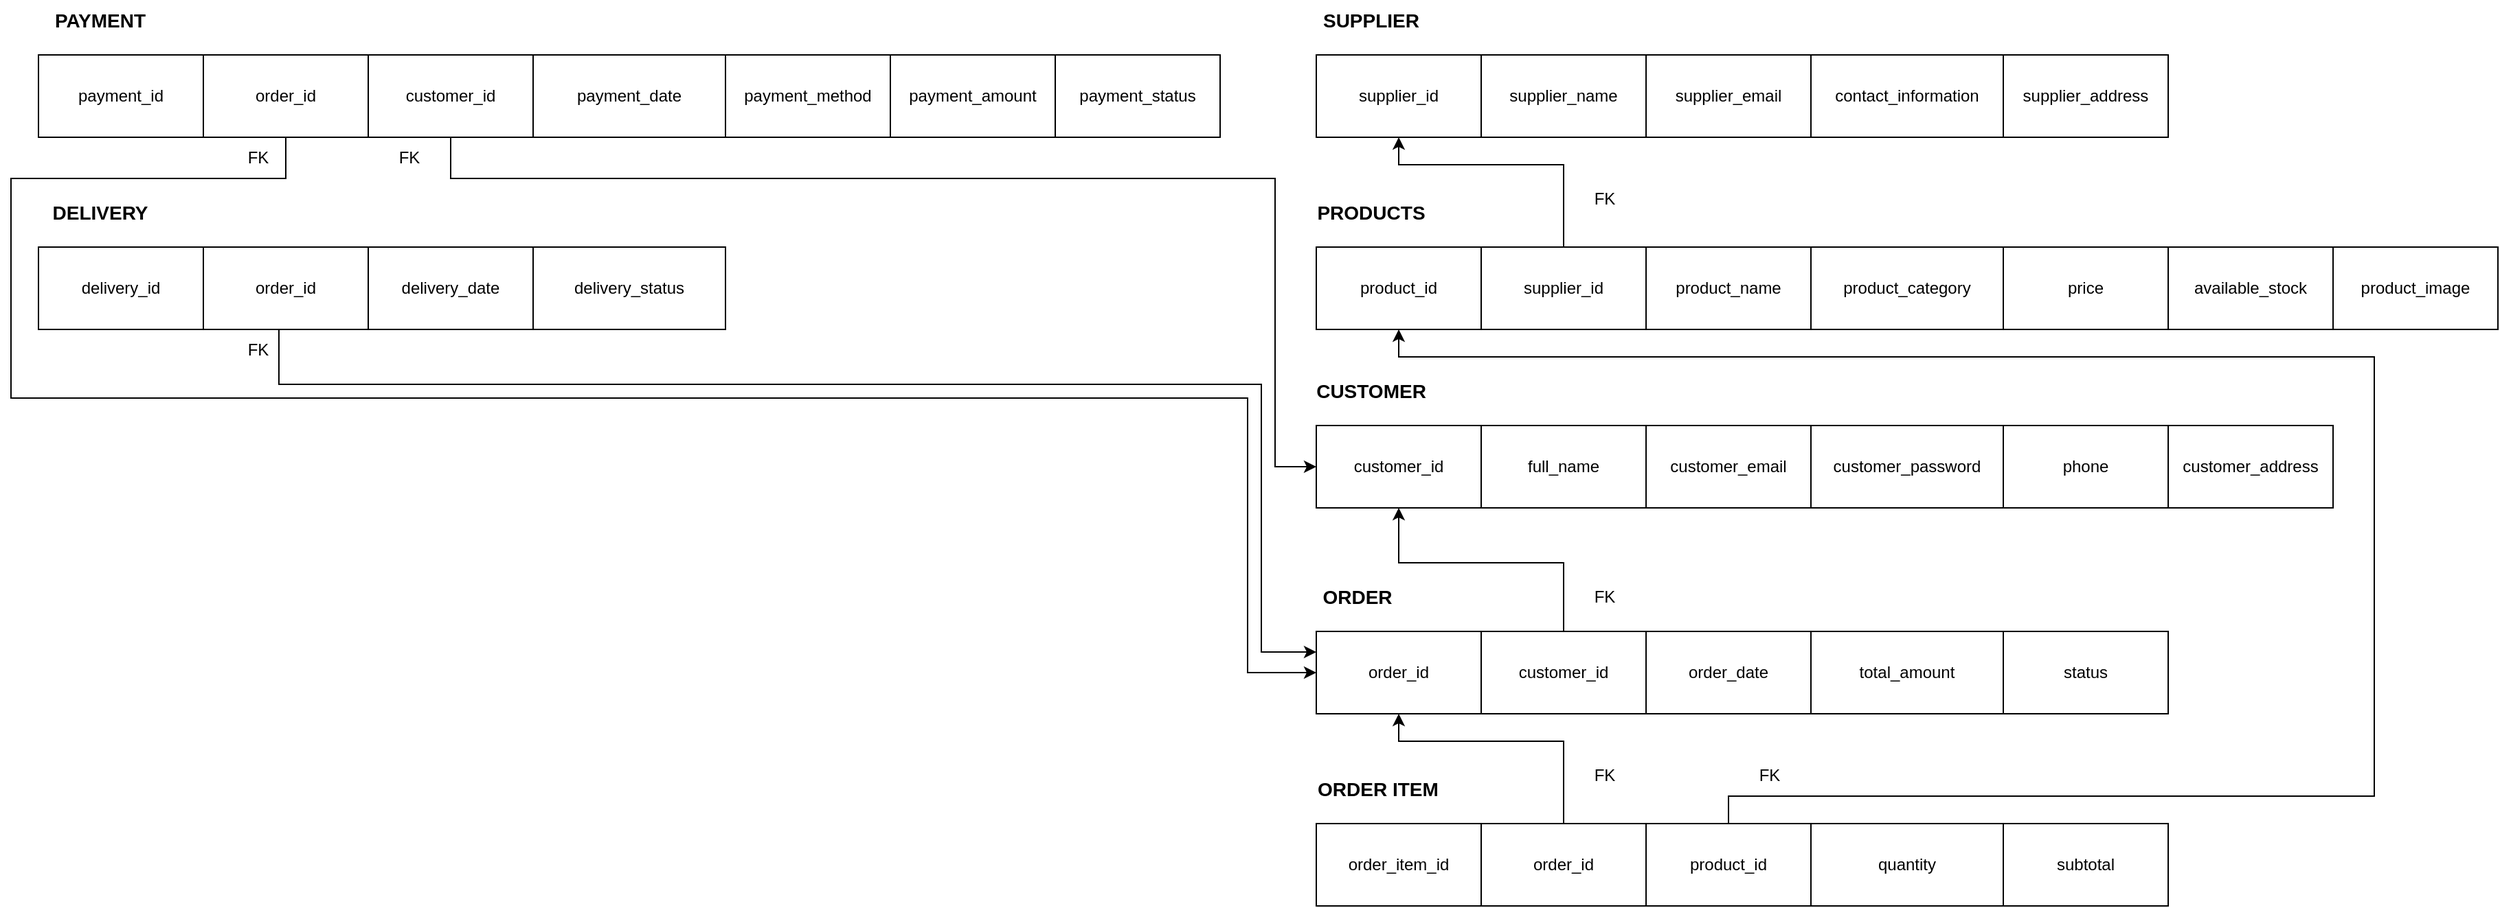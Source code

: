 <mxfile version="26.1.3">
  <diagram name="Page-1" id="3mt6ZtAHsn90npYY3fpc">
    <mxGraphModel dx="5256" dy="1098" grid="1" gridSize="10" guides="1" tooltips="1" connect="1" arrows="1" fold="1" page="1" pageScale="1" pageWidth="3300" pageHeight="4681" math="0" shadow="0">
      <root>
        <mxCell id="0" />
        <mxCell id="1" parent="0" />
        <mxCell id="9RJf3UfJ7IM10yMbAAB7-1" value="supplier_address" style="rounded=0;whiteSpace=wrap;html=1;" vertex="1" parent="1">
          <mxGeometry x="740" y="280" width="120" height="60" as="geometry" />
        </mxCell>
        <mxCell id="9RJf3UfJ7IM10yMbAAB7-2" value="contact_information" style="rounded=0;whiteSpace=wrap;html=1;" vertex="1" parent="1">
          <mxGeometry x="600" y="280" width="140" height="60" as="geometry" />
        </mxCell>
        <mxCell id="9RJf3UfJ7IM10yMbAAB7-3" value="supplier_email" style="rounded=0;whiteSpace=wrap;html=1;" vertex="1" parent="1">
          <mxGeometry x="480" y="280" width="120" height="60" as="geometry" />
        </mxCell>
        <mxCell id="9RJf3UfJ7IM10yMbAAB7-4" value="supplier_id" style="rounded=0;whiteSpace=wrap;html=1;" vertex="1" parent="1">
          <mxGeometry x="240" y="280" width="120" height="60" as="geometry" />
        </mxCell>
        <mxCell id="9RJf3UfJ7IM10yMbAAB7-5" value="supplier_name" style="rounded=0;whiteSpace=wrap;html=1;" vertex="1" parent="1">
          <mxGeometry x="360" y="280" width="120" height="60" as="geometry" />
        </mxCell>
        <mxCell id="9RJf3UfJ7IM10yMbAAB7-6" value="&lt;b&gt;SUPPLIER&lt;/b&gt;" style="text;html=1;align=center;verticalAlign=middle;whiteSpace=wrap;rounded=0;fontSize=14;" vertex="1" parent="1">
          <mxGeometry x="240" y="240" width="80" height="30" as="geometry" />
        </mxCell>
        <mxCell id="9RJf3UfJ7IM10yMbAAB7-7" value="price" style="rounded=0;whiteSpace=wrap;html=1;" vertex="1" parent="1">
          <mxGeometry x="740" y="420" width="120" height="60" as="geometry" />
        </mxCell>
        <mxCell id="9RJf3UfJ7IM10yMbAAB7-8" value="product_category" style="rounded=0;whiteSpace=wrap;html=1;" vertex="1" parent="1">
          <mxGeometry x="600" y="420" width="140" height="60" as="geometry" />
        </mxCell>
        <mxCell id="9RJf3UfJ7IM10yMbAAB7-9" value="product_name" style="rounded=0;whiteSpace=wrap;html=1;" vertex="1" parent="1">
          <mxGeometry x="480" y="420" width="120" height="60" as="geometry" />
        </mxCell>
        <mxCell id="9RJf3UfJ7IM10yMbAAB7-10" value="product_id" style="rounded=0;whiteSpace=wrap;html=1;" vertex="1" parent="1">
          <mxGeometry x="240" y="420" width="120" height="60" as="geometry" />
        </mxCell>
        <mxCell id="9RJf3UfJ7IM10yMbAAB7-11" value="supplier_id" style="rounded=0;whiteSpace=wrap;html=1;" vertex="1" parent="1">
          <mxGeometry x="360" y="420" width="120" height="60" as="geometry" />
        </mxCell>
        <mxCell id="9RJf3UfJ7IM10yMbAAB7-12" value="&lt;b&gt;PRODUCTS&lt;/b&gt;" style="text;html=1;align=center;verticalAlign=middle;whiteSpace=wrap;rounded=0;fontSize=14;" vertex="1" parent="1">
          <mxGeometry x="240" y="380" width="80" height="30" as="geometry" />
        </mxCell>
        <mxCell id="9RJf3UfJ7IM10yMbAAB7-13" value="available_stock" style="rounded=0;whiteSpace=wrap;html=1;" vertex="1" parent="1">
          <mxGeometry x="860" y="420" width="120" height="60" as="geometry" />
        </mxCell>
        <mxCell id="9RJf3UfJ7IM10yMbAAB7-14" value="" style="endArrow=classic;html=1;rounded=0;exitX=0.5;exitY=0;exitDx=0;exitDy=0;entryX=0.5;entryY=1;entryDx=0;entryDy=0;edgeStyle=orthogonalEdgeStyle;" edge="1" parent="1" source="9RJf3UfJ7IM10yMbAAB7-11" target="9RJf3UfJ7IM10yMbAAB7-4">
          <mxGeometry width="50" height="50" relative="1" as="geometry">
            <mxPoint x="540" y="390" as="sourcePoint" />
            <mxPoint x="590" y="340" as="targetPoint" />
            <Array as="points">
              <mxPoint x="420" y="360" />
              <mxPoint x="300" y="360" />
            </Array>
          </mxGeometry>
        </mxCell>
        <mxCell id="9RJf3UfJ7IM10yMbAAB7-16" value="FK" style="text;html=1;align=center;verticalAlign=middle;whiteSpace=wrap;rounded=0;" vertex="1" parent="1">
          <mxGeometry x="420" y="370" width="60" height="30" as="geometry" />
        </mxCell>
        <mxCell id="9RJf3UfJ7IM10yMbAAB7-17" value="product_image" style="rounded=0;whiteSpace=wrap;html=1;" vertex="1" parent="1">
          <mxGeometry x="980" y="420" width="120" height="60" as="geometry" />
        </mxCell>
        <mxCell id="9RJf3UfJ7IM10yMbAAB7-18" value="phone" style="rounded=0;whiteSpace=wrap;html=1;" vertex="1" parent="1">
          <mxGeometry x="740" y="550" width="120" height="60" as="geometry" />
        </mxCell>
        <mxCell id="9RJf3UfJ7IM10yMbAAB7-19" value="customer_password" style="rounded=0;whiteSpace=wrap;html=1;" vertex="1" parent="1">
          <mxGeometry x="600" y="550" width="140" height="60" as="geometry" />
        </mxCell>
        <mxCell id="9RJf3UfJ7IM10yMbAAB7-20" value="customer_email" style="rounded=0;whiteSpace=wrap;html=1;" vertex="1" parent="1">
          <mxGeometry x="480" y="550" width="120" height="60" as="geometry" />
        </mxCell>
        <mxCell id="9RJf3UfJ7IM10yMbAAB7-21" value="customer_id" style="rounded=0;whiteSpace=wrap;html=1;" vertex="1" parent="1">
          <mxGeometry x="240" y="550" width="120" height="60" as="geometry" />
        </mxCell>
        <mxCell id="9RJf3UfJ7IM10yMbAAB7-22" value="full_name" style="rounded=0;whiteSpace=wrap;html=1;" vertex="1" parent="1">
          <mxGeometry x="360" y="550" width="120" height="60" as="geometry" />
        </mxCell>
        <mxCell id="9RJf3UfJ7IM10yMbAAB7-23" value="&lt;b&gt;CUSTOMER&lt;/b&gt;" style="text;html=1;align=center;verticalAlign=middle;whiteSpace=wrap;rounded=0;fontSize=14;" vertex="1" parent="1">
          <mxGeometry x="240" y="510" width="80" height="30" as="geometry" />
        </mxCell>
        <mxCell id="9RJf3UfJ7IM10yMbAAB7-24" value="customer_address" style="rounded=0;whiteSpace=wrap;html=1;" vertex="1" parent="1">
          <mxGeometry x="860" y="550" width="120" height="60" as="geometry" />
        </mxCell>
        <mxCell id="9RJf3UfJ7IM10yMbAAB7-26" value="status" style="rounded=0;whiteSpace=wrap;html=1;" vertex="1" parent="1">
          <mxGeometry x="740" y="700" width="120" height="60" as="geometry" />
        </mxCell>
        <mxCell id="9RJf3UfJ7IM10yMbAAB7-27" value="total_amount" style="rounded=0;whiteSpace=wrap;html=1;" vertex="1" parent="1">
          <mxGeometry x="600" y="700" width="140" height="60" as="geometry" />
        </mxCell>
        <mxCell id="9RJf3UfJ7IM10yMbAAB7-28" value="order_date" style="rounded=0;whiteSpace=wrap;html=1;" vertex="1" parent="1">
          <mxGeometry x="480" y="700" width="120" height="60" as="geometry" />
        </mxCell>
        <mxCell id="9RJf3UfJ7IM10yMbAAB7-29" value="order_id" style="rounded=0;whiteSpace=wrap;html=1;" vertex="1" parent="1">
          <mxGeometry x="240" y="700" width="120" height="60" as="geometry" />
        </mxCell>
        <mxCell id="9RJf3UfJ7IM10yMbAAB7-30" value="customer_id" style="rounded=0;whiteSpace=wrap;html=1;" vertex="1" parent="1">
          <mxGeometry x="360" y="700" width="120" height="60" as="geometry" />
        </mxCell>
        <mxCell id="9RJf3UfJ7IM10yMbAAB7-31" value="&lt;b&gt;ORDER&lt;/b&gt;" style="text;html=1;align=center;verticalAlign=middle;whiteSpace=wrap;rounded=0;fontSize=14;" vertex="1" parent="1">
          <mxGeometry x="230" y="660" width="80" height="30" as="geometry" />
        </mxCell>
        <mxCell id="9RJf3UfJ7IM10yMbAAB7-33" value="" style="endArrow=classic;html=1;rounded=0;exitX=0.5;exitY=0;exitDx=0;exitDy=0;entryX=0.5;entryY=1;entryDx=0;entryDy=0;edgeStyle=orthogonalEdgeStyle;" edge="1" parent="1" source="9RJf3UfJ7IM10yMbAAB7-30">
          <mxGeometry width="50" height="50" relative="1" as="geometry">
            <mxPoint x="420" y="690" as="sourcePoint" />
            <mxPoint x="300" y="610" as="targetPoint" />
            <Array as="points">
              <mxPoint x="420" y="650" />
              <mxPoint x="300" y="650" />
            </Array>
          </mxGeometry>
        </mxCell>
        <mxCell id="9RJf3UfJ7IM10yMbAAB7-34" value="FK" style="text;html=1;align=center;verticalAlign=middle;whiteSpace=wrap;rounded=0;" vertex="1" parent="1">
          <mxGeometry x="420" y="660" width="60" height="30" as="geometry" />
        </mxCell>
        <mxCell id="9RJf3UfJ7IM10yMbAAB7-35" value="subtotal" style="rounded=0;whiteSpace=wrap;html=1;" vertex="1" parent="1">
          <mxGeometry x="740" y="840" width="120" height="60" as="geometry" />
        </mxCell>
        <mxCell id="9RJf3UfJ7IM10yMbAAB7-36" value="quantity" style="rounded=0;whiteSpace=wrap;html=1;" vertex="1" parent="1">
          <mxGeometry x="600" y="840" width="140" height="60" as="geometry" />
        </mxCell>
        <mxCell id="9RJf3UfJ7IM10yMbAAB7-37" value="product_id" style="rounded=0;whiteSpace=wrap;html=1;" vertex="1" parent="1">
          <mxGeometry x="480" y="840" width="120" height="60" as="geometry" />
        </mxCell>
        <mxCell id="9RJf3UfJ7IM10yMbAAB7-38" value="order_item_id" style="rounded=0;whiteSpace=wrap;html=1;" vertex="1" parent="1">
          <mxGeometry x="240" y="840" width="120" height="60" as="geometry" />
        </mxCell>
        <mxCell id="9RJf3UfJ7IM10yMbAAB7-39" value="order_id" style="rounded=0;whiteSpace=wrap;html=1;" vertex="1" parent="1">
          <mxGeometry x="360" y="840" width="120" height="60" as="geometry" />
        </mxCell>
        <mxCell id="9RJf3UfJ7IM10yMbAAB7-40" value="&lt;b&gt;ORDER ITEM&lt;/b&gt;" style="text;html=1;align=center;verticalAlign=middle;whiteSpace=wrap;rounded=0;fontSize=14;" vertex="1" parent="1">
          <mxGeometry x="230" y="800" width="110" height="30" as="geometry" />
        </mxCell>
        <mxCell id="9RJf3UfJ7IM10yMbAAB7-41" value="" style="endArrow=classic;html=1;rounded=0;exitX=0.5;exitY=0;exitDx=0;exitDy=0;entryX=0.5;entryY=1;entryDx=0;entryDy=0;edgeStyle=orthogonalEdgeStyle;" edge="1" parent="1" source="9RJf3UfJ7IM10yMbAAB7-39">
          <mxGeometry width="50" height="50" relative="1" as="geometry">
            <mxPoint x="420" y="850" as="sourcePoint" />
            <mxPoint x="300" y="760" as="targetPoint" />
            <Array as="points">
              <mxPoint x="420" y="780" />
              <mxPoint x="300" y="780" />
            </Array>
          </mxGeometry>
        </mxCell>
        <mxCell id="9RJf3UfJ7IM10yMbAAB7-42" value="" style="endArrow=classic;html=1;rounded=0;exitX=0.5;exitY=0;exitDx=0;exitDy=0;entryX=0.5;entryY=1;entryDx=0;entryDy=0;edgeStyle=orthogonalEdgeStyle;" edge="1" parent="1" target="9RJf3UfJ7IM10yMbAAB7-10">
          <mxGeometry width="50" height="50" relative="1" as="geometry">
            <mxPoint x="540" y="840" as="sourcePoint" />
            <mxPoint x="420" y="760" as="targetPoint" />
            <Array as="points">
              <mxPoint x="540" y="820" />
              <mxPoint x="1010" y="820" />
              <mxPoint x="1010" y="500" />
              <mxPoint x="300" y="500" />
            </Array>
          </mxGeometry>
        </mxCell>
        <mxCell id="9RJf3UfJ7IM10yMbAAB7-43" value="FK" style="text;html=1;align=center;verticalAlign=middle;whiteSpace=wrap;rounded=0;" vertex="1" parent="1">
          <mxGeometry x="540" y="790" width="60" height="30" as="geometry" />
        </mxCell>
        <mxCell id="9RJf3UfJ7IM10yMbAAB7-44" value="FK" style="text;html=1;align=center;verticalAlign=middle;whiteSpace=wrap;rounded=0;" vertex="1" parent="1">
          <mxGeometry x="420" y="790" width="60" height="30" as="geometry" />
        </mxCell>
        <mxCell id="9RJf3UfJ7IM10yMbAAB7-52" value="payment_method" style="rounded=0;whiteSpace=wrap;html=1;" vertex="1" parent="1">
          <mxGeometry x="-190" y="280" width="120" height="60" as="geometry" />
        </mxCell>
        <mxCell id="9RJf3UfJ7IM10yMbAAB7-53" value="payment_date" style="rounded=0;whiteSpace=wrap;html=1;" vertex="1" parent="1">
          <mxGeometry x="-330" y="280" width="140" height="60" as="geometry" />
        </mxCell>
        <mxCell id="9RJf3UfJ7IM10yMbAAB7-54" value="customer_id" style="rounded=0;whiteSpace=wrap;html=1;" vertex="1" parent="1">
          <mxGeometry x="-450" y="280" width="120" height="60" as="geometry" />
        </mxCell>
        <mxCell id="9RJf3UfJ7IM10yMbAAB7-55" value="payment_id" style="rounded=0;whiteSpace=wrap;html=1;" vertex="1" parent="1">
          <mxGeometry x="-690" y="280" width="120" height="60" as="geometry" />
        </mxCell>
        <mxCell id="9RJf3UfJ7IM10yMbAAB7-56" value="order_id" style="rounded=0;whiteSpace=wrap;html=1;" vertex="1" parent="1">
          <mxGeometry x="-570" y="280" width="120" height="60" as="geometry" />
        </mxCell>
        <mxCell id="9RJf3UfJ7IM10yMbAAB7-57" value="&lt;b&gt;PAYMENT&lt;/b&gt;" style="text;html=1;align=center;verticalAlign=middle;whiteSpace=wrap;rounded=0;fontSize=14;" vertex="1" parent="1">
          <mxGeometry x="-700" y="240" width="110" height="30" as="geometry" />
        </mxCell>
        <mxCell id="9RJf3UfJ7IM10yMbAAB7-58" value="FK" style="text;html=1;align=center;verticalAlign=middle;whiteSpace=wrap;rounded=0;" vertex="1" parent="1">
          <mxGeometry x="-560" y="340" width="60" height="30" as="geometry" />
        </mxCell>
        <mxCell id="9RJf3UfJ7IM10yMbAAB7-59" value="FK" style="text;html=1;align=center;verticalAlign=middle;whiteSpace=wrap;rounded=0;" vertex="1" parent="1">
          <mxGeometry x="-450" y="340" width="60" height="30" as="geometry" />
        </mxCell>
        <mxCell id="9RJf3UfJ7IM10yMbAAB7-60" value="payment_amount" style="rounded=0;whiteSpace=wrap;html=1;" vertex="1" parent="1">
          <mxGeometry x="-70" y="280" width="120" height="60" as="geometry" />
        </mxCell>
        <mxCell id="9RJf3UfJ7IM10yMbAAB7-61" value="payment_status" style="rounded=0;whiteSpace=wrap;html=1;" vertex="1" parent="1">
          <mxGeometry x="50" y="280" width="120" height="60" as="geometry" />
        </mxCell>
        <mxCell id="9RJf3UfJ7IM10yMbAAB7-62" value="" style="endArrow=classic;html=1;rounded=0;exitX=0.5;exitY=1;exitDx=0;exitDy=0;entryX=0;entryY=0.5;entryDx=0;entryDy=0;edgeStyle=orthogonalEdgeStyle;" edge="1" parent="1" source="9RJf3UfJ7IM10yMbAAB7-56" target="9RJf3UfJ7IM10yMbAAB7-29">
          <mxGeometry width="50" height="50" relative="1" as="geometry">
            <mxPoint x="-340" y="660" as="sourcePoint" />
            <mxPoint x="-490" y="450" as="targetPoint" />
            <Array as="points">
              <mxPoint x="-510" y="370" />
              <mxPoint x="-710" y="370" />
              <mxPoint x="-710" y="530" />
              <mxPoint x="190" y="530" />
              <mxPoint x="190" y="730" />
            </Array>
          </mxGeometry>
        </mxCell>
        <mxCell id="9RJf3UfJ7IM10yMbAAB7-63" value="" style="endArrow=classic;html=1;rounded=0;exitX=0.5;exitY=1;exitDx=0;exitDy=0;entryX=0;entryY=0.5;entryDx=0;entryDy=0;edgeStyle=orthogonalEdgeStyle;" edge="1" parent="1" source="9RJf3UfJ7IM10yMbAAB7-54" target="9RJf3UfJ7IM10yMbAAB7-21">
          <mxGeometry width="50" height="50" relative="1" as="geometry">
            <mxPoint x="-400" y="340" as="sourcePoint" />
            <mxPoint x="350" y="730" as="targetPoint" />
            <Array as="points">
              <mxPoint x="-390" y="370" />
              <mxPoint x="210" y="370" />
              <mxPoint x="210" y="580" />
            </Array>
          </mxGeometry>
        </mxCell>
        <mxCell id="9RJf3UfJ7IM10yMbAAB7-65" value="delivery_status" style="rounded=0;whiteSpace=wrap;html=1;" vertex="1" parent="1">
          <mxGeometry x="-330" y="420" width="140" height="60" as="geometry" />
        </mxCell>
        <mxCell id="9RJf3UfJ7IM10yMbAAB7-66" value="delivery_date" style="rounded=0;whiteSpace=wrap;html=1;" vertex="1" parent="1">
          <mxGeometry x="-450" y="420" width="120" height="60" as="geometry" />
        </mxCell>
        <mxCell id="9RJf3UfJ7IM10yMbAAB7-67" value="delivery_id" style="rounded=0;whiteSpace=wrap;html=1;" vertex="1" parent="1">
          <mxGeometry x="-690" y="420" width="120" height="60" as="geometry" />
        </mxCell>
        <mxCell id="9RJf3UfJ7IM10yMbAAB7-68" value="order_id" style="rounded=0;whiteSpace=wrap;html=1;" vertex="1" parent="1">
          <mxGeometry x="-570" y="420" width="120" height="60" as="geometry" />
        </mxCell>
        <mxCell id="9RJf3UfJ7IM10yMbAAB7-69" value="&lt;b&gt;DELIVERY&lt;/b&gt;" style="text;html=1;align=center;verticalAlign=middle;whiteSpace=wrap;rounded=0;fontSize=14;" vertex="1" parent="1">
          <mxGeometry x="-700" y="380" width="110" height="30" as="geometry" />
        </mxCell>
        <mxCell id="9RJf3UfJ7IM10yMbAAB7-70" value="FK" style="text;html=1;align=center;verticalAlign=middle;whiteSpace=wrap;rounded=0;" vertex="1" parent="1">
          <mxGeometry x="-560" y="480" width="60" height="30" as="geometry" />
        </mxCell>
        <mxCell id="9RJf3UfJ7IM10yMbAAB7-74" value="" style="endArrow=classic;html=1;rounded=0;exitX=0.75;exitY=0;exitDx=0;exitDy=0;entryX=0;entryY=0.25;entryDx=0;entryDy=0;edgeStyle=orthogonalEdgeStyle;" edge="1" parent="1" source="9RJf3UfJ7IM10yMbAAB7-70" target="9RJf3UfJ7IM10yMbAAB7-29">
          <mxGeometry width="50" height="50" relative="1" as="geometry">
            <mxPoint x="-500" y="350" as="sourcePoint" />
            <mxPoint x="250" y="740" as="targetPoint" />
            <Array as="points">
              <mxPoint x="-515" y="520" />
              <mxPoint x="200" y="520" />
              <mxPoint x="200" y="715" />
            </Array>
          </mxGeometry>
        </mxCell>
      </root>
    </mxGraphModel>
  </diagram>
</mxfile>
